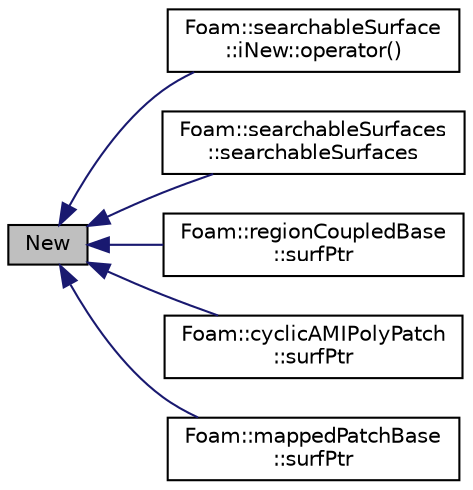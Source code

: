 digraph "New"
{
  bgcolor="transparent";
  edge [fontname="Helvetica",fontsize="10",labelfontname="Helvetica",labelfontsize="10"];
  node [fontname="Helvetica",fontsize="10",shape=record];
  rankdir="LR";
  Node1 [label="New",height=0.2,width=0.4,color="black", fillcolor="grey75", style="filled", fontcolor="black"];
  Node1 -> Node2 [dir="back",color="midnightblue",fontsize="10",style="solid",fontname="Helvetica"];
  Node2 [label="Foam::searchableSurface\l::iNew::operator()",height=0.2,width=0.4,color="black",URL="$a01089.html#a4b90f034c0cba9095e3f55cd7e4bfb33"];
  Node1 -> Node3 [dir="back",color="midnightblue",fontsize="10",style="solid",fontname="Helvetica"];
  Node3 [label="Foam::searchableSurfaces\l::searchableSurfaces",height=0.2,width=0.4,color="black",URL="$a02263.html#a728d2d5193c640e1884f841fccc9c21f",tooltip="Construct from dictionary and whether to construct names always. "];
  Node1 -> Node4 [dir="back",color="midnightblue",fontsize="10",style="solid",fontname="Helvetica"];
  Node4 [label="Foam::regionCoupledBase\l::surfPtr",height=0.2,width=0.4,color="black",URL="$a02117.html#add4f5204e386a3b34748b7fbdf7bd8b2",tooltip="Return a reference to the projection surface. "];
  Node1 -> Node5 [dir="back",color="midnightblue",fontsize="10",style="solid",fontname="Helvetica"];
  Node5 [label="Foam::cyclicAMIPolyPatch\l::surfPtr",height=0.2,width=0.4,color="black",URL="$a00474.html#add4f5204e386a3b34748b7fbdf7bd8b2",tooltip="Return a reference to the projection surface. "];
  Node1 -> Node6 [dir="back",color="midnightblue",fontsize="10",style="solid",fontname="Helvetica"];
  Node6 [label="Foam::mappedPatchBase\l::surfPtr",height=0.2,width=0.4,color="black",URL="$a01420.html#add4f5204e386a3b34748b7fbdf7bd8b2",tooltip="Return a pointer to the AMI projection surface. "];
}
